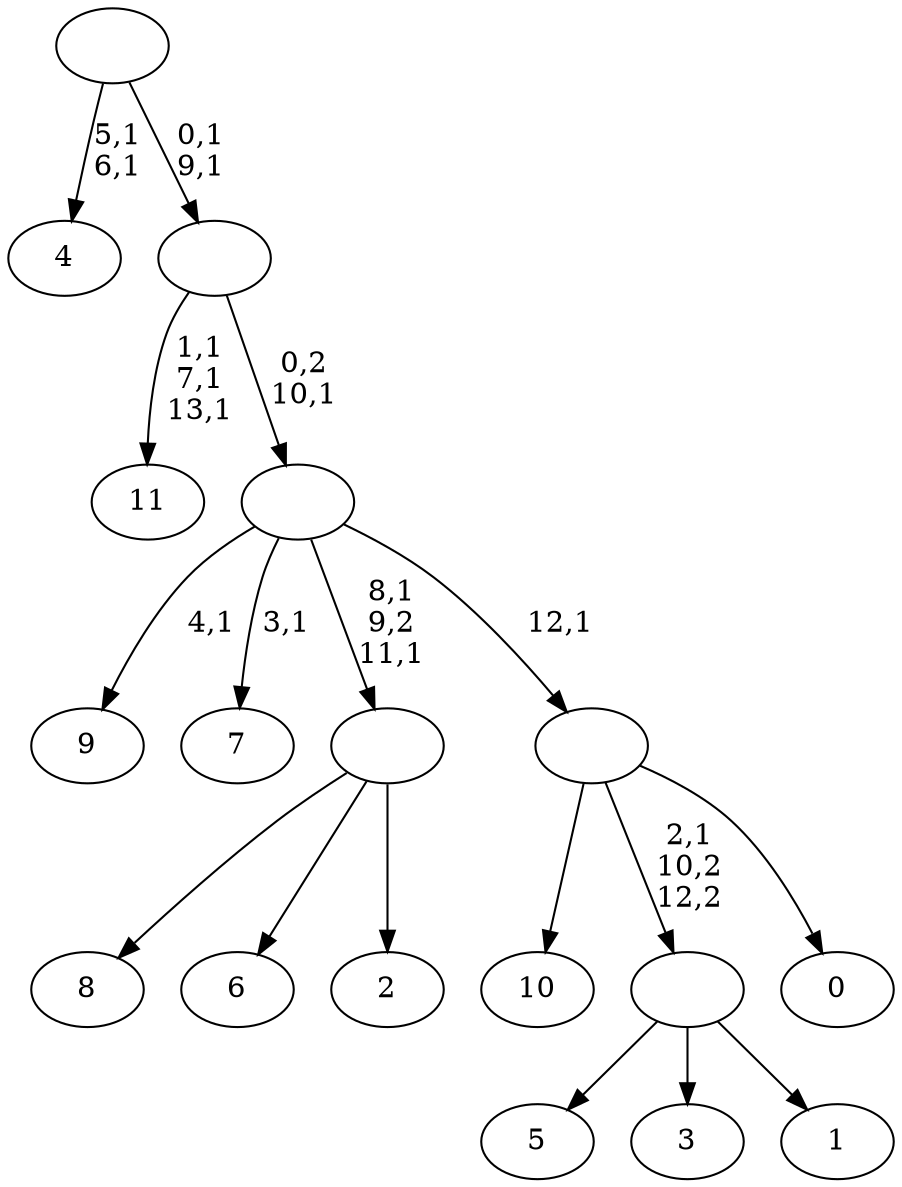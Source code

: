 digraph T {
	26 [label="11"]
	22 [label="10"]
	21 [label="9"]
	19 [label="8"]
	18 [label="7"]
	16 [label="6"]
	15 [label="5"]
	14 [label="4"]
	11 [label="3"]
	10 [label="2"]
	9 [label=""]
	7 [label="1"]
	6 [label=""]
	5 [label="0"]
	4 [label=""]
	3 [label=""]
	2 [label=""]
	0 [label=""]
	9 -> 19 [label=""]
	9 -> 16 [label=""]
	9 -> 10 [label=""]
	6 -> 15 [label=""]
	6 -> 11 [label=""]
	6 -> 7 [label=""]
	4 -> 22 [label=""]
	4 -> 6 [label="2,1\n10,2\n12,2"]
	4 -> 5 [label=""]
	3 -> 9 [label="8,1\n9,2\n11,1"]
	3 -> 18 [label="3,1"]
	3 -> 21 [label="4,1"]
	3 -> 4 [label="12,1"]
	2 -> 26 [label="1,1\n7,1\n13,1"]
	2 -> 3 [label="0,2\n10,1"]
	0 -> 2 [label="0,1\n9,1"]
	0 -> 14 [label="5,1\n6,1"]
}
